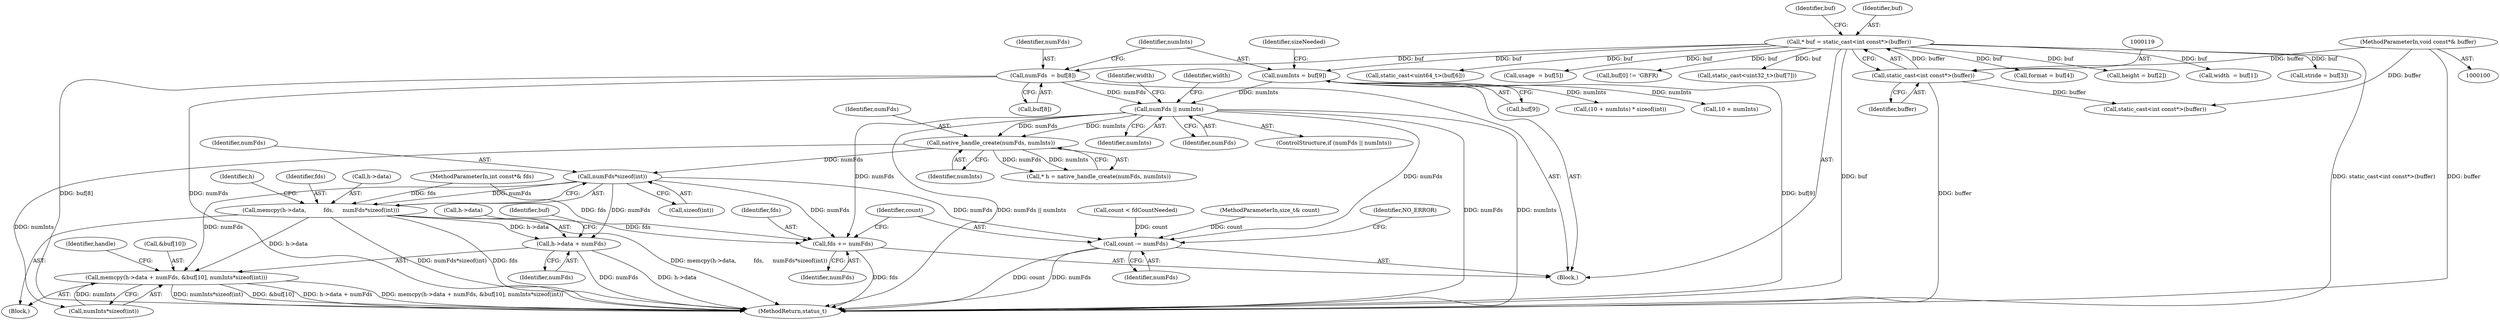 digraph "0_Android_38803268570f90e97452cd9a30ac831661829091@API" {
"1000211" [label="(Call,numFds*sizeof(int))"];
"1000203" [label="(Call,native_handle_create(numFds, numInts))"];
"1000171" [label="(Call,numFds || numInts)"];
"1000130" [label="(Call,numFds  = buf[8])"];
"1000116" [label="(Call,* buf = static_cast<int const*>(buffer))"];
"1000118" [label="(Call,static_cast<int const*>(buffer))"];
"1000101" [label="(MethodParameterIn,void const*& buffer)"];
"1000136" [label="(Call,numInts = buf[9])"];
"1000206" [label="(Call,memcpy(h->data,          fds,     numFds*sizeof(int)))"];
"1000215" [label="(Call,memcpy(h->data + numFds, &buf[10], numInts*sizeof(int)))"];
"1000216" [label="(Call,h->data + numFds)"];
"1000312" [label="(Call,fds += numFds)"];
"1000315" [label="(Call,count -= numFds)"];
"1000136" [label="(Call,numInts = buf[9])"];
"1000203" [label="(Call,native_handle_create(numFds, numInts))"];
"1000312" [label="(Call,fds += numFds)"];
"1000174" [label="(Block,)"];
"1000120" [label="(Identifier,buffer)"];
"1000218" [label="(Identifier,h)"];
"1000103" [label="(MethodParameterIn,int const*& fds)"];
"1000176" [label="(Identifier,width)"];
"1000173" [label="(Identifier,numInts)"];
"1000205" [label="(Identifier,numInts)"];
"1000190" [label="(Call,format = buf[4])"];
"1000210" [label="(Identifier,fds)"];
"1000223" [label="(Identifier,buf)"];
"1000206" [label="(Call,memcpy(h->data,          fds,     numFds*sizeof(int)))"];
"1000216" [label="(Call,h->data + numFds)"];
"1000105" [label="(Block,)"];
"1000145" [label="(Call,10 + numInts)"];
"1000130" [label="(Call,numFds  = buf[8])"];
"1000313" [label="(Identifier,fds)"];
"1000316" [label="(Identifier,count)"];
"1000207" [label="(Call,h->data)"];
"1000137" [label="(Identifier,numInts)"];
"1000319" [label="(Identifier,NO_ERROR)"];
"1000314" [label="(Identifier,numFds)"];
"1000180" [label="(Call,height = buf[2])"];
"1000161" [label="(Call,count < fdCountNeeded)"];
"1000225" [label="(Call,numInts*sizeof(int))"];
"1000204" [label="(Identifier,numFds)"];
"1000175" [label="(Call,width  = buf[1])"];
"1000138" [label="(Call,buf[9])"];
"1000213" [label="(Call,sizeof(int))"];
"1000143" [label="(Identifier,sizeNeeded)"];
"1000235" [label="(Identifier,width)"];
"1000116" [label="(Call,* buf = static_cast<int const*>(buffer))"];
"1000185" [label="(Call,stride = buf[3])"];
"1000172" [label="(Identifier,numFds)"];
"1000131" [label="(Identifier,numFds)"];
"1000101" [label="(MethodParameterIn,void const*& buffer)"];
"1000215" [label="(Call,memcpy(h->data + numFds, &buf[10], numInts*sizeof(int)))"];
"1000132" [label="(Call,buf[8])"];
"1000305" [label="(Call,static_cast<int const*>(buffer))"];
"1000251" [label="(Call,static_cast<uint64_t>(buf[6]))"];
"1000315" [label="(Call,count -= numFds)"];
"1000201" [label="(Call,* h = native_handle_create(numFds, numInts))"];
"1000221" [label="(Call,&buf[10])"];
"1000144" [label="(Call,(10 + numInts) * sizeof(int))"];
"1000170" [label="(ControlStructure,if (numFds || numInts))"];
"1000195" [label="(Call,usage  = buf[5])"];
"1000212" [label="(Identifier,numFds)"];
"1000124" [label="(Identifier,buf)"];
"1000230" [label="(Identifier,handle)"];
"1000220" [label="(Identifier,numFds)"];
"1000217" [label="(Call,h->data)"];
"1000117" [label="(Identifier,buf)"];
"1000104" [label="(MethodParameterIn,size_t& count)"];
"1000211" [label="(Call,numFds*sizeof(int))"];
"1000122" [label="(Call,buf[0] != 'GBFR)"];
"1000320" [label="(MethodReturn,status_t)"];
"1000259" [label="(Call,static_cast<uint32_t>(buf[7]))"];
"1000317" [label="(Identifier,numFds)"];
"1000171" [label="(Call,numFds || numInts)"];
"1000118" [label="(Call,static_cast<int const*>(buffer))"];
"1000211" -> "1000206"  [label="AST: "];
"1000211" -> "1000213"  [label="CFG: "];
"1000212" -> "1000211"  [label="AST: "];
"1000213" -> "1000211"  [label="AST: "];
"1000206" -> "1000211"  [label="CFG: "];
"1000211" -> "1000206"  [label="DDG: numFds"];
"1000203" -> "1000211"  [label="DDG: numFds"];
"1000211" -> "1000215"  [label="DDG: numFds"];
"1000211" -> "1000216"  [label="DDG: numFds"];
"1000211" -> "1000312"  [label="DDG: numFds"];
"1000211" -> "1000315"  [label="DDG: numFds"];
"1000203" -> "1000201"  [label="AST: "];
"1000203" -> "1000205"  [label="CFG: "];
"1000204" -> "1000203"  [label="AST: "];
"1000205" -> "1000203"  [label="AST: "];
"1000201" -> "1000203"  [label="CFG: "];
"1000203" -> "1000201"  [label="DDG: numFds"];
"1000203" -> "1000201"  [label="DDG: numInts"];
"1000171" -> "1000203"  [label="DDG: numFds"];
"1000171" -> "1000203"  [label="DDG: numInts"];
"1000203" -> "1000225"  [label="DDG: numInts"];
"1000171" -> "1000170"  [label="AST: "];
"1000171" -> "1000172"  [label="CFG: "];
"1000171" -> "1000173"  [label="CFG: "];
"1000172" -> "1000171"  [label="AST: "];
"1000173" -> "1000171"  [label="AST: "];
"1000176" -> "1000171"  [label="CFG: "];
"1000235" -> "1000171"  [label="CFG: "];
"1000171" -> "1000320"  [label="DDG: numFds"];
"1000171" -> "1000320"  [label="DDG: numInts"];
"1000171" -> "1000320"  [label="DDG: numFds || numInts"];
"1000130" -> "1000171"  [label="DDG: numFds"];
"1000136" -> "1000171"  [label="DDG: numInts"];
"1000171" -> "1000312"  [label="DDG: numFds"];
"1000171" -> "1000315"  [label="DDG: numFds"];
"1000130" -> "1000105"  [label="AST: "];
"1000130" -> "1000132"  [label="CFG: "];
"1000131" -> "1000130"  [label="AST: "];
"1000132" -> "1000130"  [label="AST: "];
"1000137" -> "1000130"  [label="CFG: "];
"1000130" -> "1000320"  [label="DDG: buf[8]"];
"1000130" -> "1000320"  [label="DDG: numFds"];
"1000116" -> "1000130"  [label="DDG: buf"];
"1000116" -> "1000105"  [label="AST: "];
"1000116" -> "1000118"  [label="CFG: "];
"1000117" -> "1000116"  [label="AST: "];
"1000118" -> "1000116"  [label="AST: "];
"1000124" -> "1000116"  [label="CFG: "];
"1000116" -> "1000320"  [label="DDG: buf"];
"1000116" -> "1000320"  [label="DDG: static_cast<int const*>(buffer)"];
"1000118" -> "1000116"  [label="DDG: buffer"];
"1000116" -> "1000122"  [label="DDG: buf"];
"1000116" -> "1000136"  [label="DDG: buf"];
"1000116" -> "1000175"  [label="DDG: buf"];
"1000116" -> "1000180"  [label="DDG: buf"];
"1000116" -> "1000185"  [label="DDG: buf"];
"1000116" -> "1000190"  [label="DDG: buf"];
"1000116" -> "1000195"  [label="DDG: buf"];
"1000116" -> "1000251"  [label="DDG: buf"];
"1000116" -> "1000259"  [label="DDG: buf"];
"1000118" -> "1000120"  [label="CFG: "];
"1000119" -> "1000118"  [label="AST: "];
"1000120" -> "1000118"  [label="AST: "];
"1000118" -> "1000320"  [label="DDG: buffer"];
"1000101" -> "1000118"  [label="DDG: buffer"];
"1000118" -> "1000305"  [label="DDG: buffer"];
"1000101" -> "1000100"  [label="AST: "];
"1000101" -> "1000320"  [label="DDG: buffer"];
"1000101" -> "1000305"  [label="DDG: buffer"];
"1000136" -> "1000105"  [label="AST: "];
"1000136" -> "1000138"  [label="CFG: "];
"1000137" -> "1000136"  [label="AST: "];
"1000138" -> "1000136"  [label="AST: "];
"1000143" -> "1000136"  [label="CFG: "];
"1000136" -> "1000320"  [label="DDG: buf[9]"];
"1000136" -> "1000144"  [label="DDG: numInts"];
"1000136" -> "1000145"  [label="DDG: numInts"];
"1000206" -> "1000174"  [label="AST: "];
"1000207" -> "1000206"  [label="AST: "];
"1000210" -> "1000206"  [label="AST: "];
"1000218" -> "1000206"  [label="CFG: "];
"1000206" -> "1000320"  [label="DDG: fds"];
"1000206" -> "1000320"  [label="DDG: memcpy(h->data,          fds,     numFds*sizeof(int))"];
"1000206" -> "1000320"  [label="DDG: numFds*sizeof(int)"];
"1000103" -> "1000206"  [label="DDG: fds"];
"1000206" -> "1000215"  [label="DDG: h->data"];
"1000206" -> "1000216"  [label="DDG: h->data"];
"1000206" -> "1000312"  [label="DDG: fds"];
"1000215" -> "1000174"  [label="AST: "];
"1000215" -> "1000225"  [label="CFG: "];
"1000216" -> "1000215"  [label="AST: "];
"1000221" -> "1000215"  [label="AST: "];
"1000225" -> "1000215"  [label="AST: "];
"1000230" -> "1000215"  [label="CFG: "];
"1000215" -> "1000320"  [label="DDG: numInts*sizeof(int)"];
"1000215" -> "1000320"  [label="DDG: &buf[10]"];
"1000215" -> "1000320"  [label="DDG: h->data + numFds"];
"1000215" -> "1000320"  [label="DDG: memcpy(h->data + numFds, &buf[10], numInts*sizeof(int))"];
"1000225" -> "1000215"  [label="DDG: numInts"];
"1000216" -> "1000220"  [label="CFG: "];
"1000217" -> "1000216"  [label="AST: "];
"1000220" -> "1000216"  [label="AST: "];
"1000223" -> "1000216"  [label="CFG: "];
"1000216" -> "1000320"  [label="DDG: h->data"];
"1000216" -> "1000320"  [label="DDG: numFds"];
"1000312" -> "1000105"  [label="AST: "];
"1000312" -> "1000314"  [label="CFG: "];
"1000313" -> "1000312"  [label="AST: "];
"1000314" -> "1000312"  [label="AST: "];
"1000316" -> "1000312"  [label="CFG: "];
"1000312" -> "1000320"  [label="DDG: fds"];
"1000103" -> "1000312"  [label="DDG: fds"];
"1000315" -> "1000105"  [label="AST: "];
"1000315" -> "1000317"  [label="CFG: "];
"1000316" -> "1000315"  [label="AST: "];
"1000317" -> "1000315"  [label="AST: "];
"1000319" -> "1000315"  [label="CFG: "];
"1000315" -> "1000320"  [label="DDG: count"];
"1000315" -> "1000320"  [label="DDG: numFds"];
"1000161" -> "1000315"  [label="DDG: count"];
"1000104" -> "1000315"  [label="DDG: count"];
}
